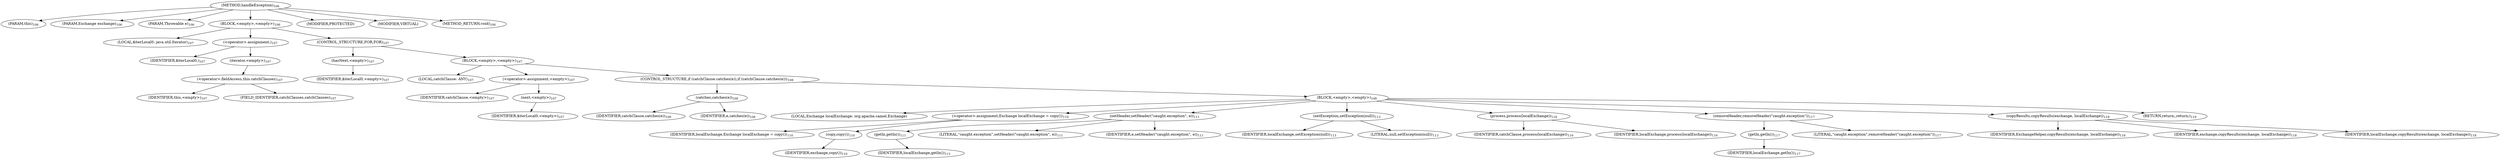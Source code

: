 digraph "handleException" {  
"234" [label = <(METHOD,handleException)<SUB>106</SUB>> ]
"235" [label = <(PARAM,this)<SUB>106</SUB>> ]
"236" [label = <(PARAM,Exchange exchange)<SUB>106</SUB>> ]
"237" [label = <(PARAM,Throwable e)<SUB>106</SUB>> ]
"238" [label = <(BLOCK,&lt;empty&gt;,&lt;empty&gt;)<SUB>106</SUB>> ]
"239" [label = <(LOCAL,$iterLocal0: java.util.Iterator)<SUB>107</SUB>> ]
"240" [label = <(&lt;operator&gt;.assignment,)<SUB>107</SUB>> ]
"241" [label = <(IDENTIFIER,$iterLocal0,)<SUB>107</SUB>> ]
"242" [label = <(iterator,&lt;empty&gt;)<SUB>107</SUB>> ]
"243" [label = <(&lt;operator&gt;.fieldAccess,this.catchClauses)<SUB>107</SUB>> ]
"244" [label = <(IDENTIFIER,this,&lt;empty&gt;)<SUB>107</SUB>> ]
"245" [label = <(FIELD_IDENTIFIER,catchClauses,catchClauses)<SUB>107</SUB>> ]
"246" [label = <(CONTROL_STRUCTURE,FOR,FOR)<SUB>107</SUB>> ]
"247" [label = <(hasNext,&lt;empty&gt;)<SUB>107</SUB>> ]
"248" [label = <(IDENTIFIER,$iterLocal0,&lt;empty&gt;)<SUB>107</SUB>> ]
"249" [label = <(BLOCK,&lt;empty&gt;,&lt;empty&gt;)<SUB>107</SUB>> ]
"250" [label = <(LOCAL,catchClause: ANY)<SUB>107</SUB>> ]
"251" [label = <(&lt;operator&gt;.assignment,&lt;empty&gt;)<SUB>107</SUB>> ]
"252" [label = <(IDENTIFIER,catchClause,&lt;empty&gt;)<SUB>107</SUB>> ]
"253" [label = <(next,&lt;empty&gt;)<SUB>107</SUB>> ]
"254" [label = <(IDENTIFIER,$iterLocal0,&lt;empty&gt;)<SUB>107</SUB>> ]
"255" [label = <(CONTROL_STRUCTURE,if (catchClause.catches(e)),if (catchClause.catches(e)))<SUB>108</SUB>> ]
"256" [label = <(catches,catches(e))<SUB>108</SUB>> ]
"257" [label = <(IDENTIFIER,catchClause,catches(e))<SUB>108</SUB>> ]
"258" [label = <(IDENTIFIER,e,catches(e))<SUB>108</SUB>> ]
"259" [label = <(BLOCK,&lt;empty&gt;,&lt;empty&gt;)<SUB>108</SUB>> ]
"260" [label = <(LOCAL,Exchange localExchange: org.apache.camel.Exchange)> ]
"261" [label = <(&lt;operator&gt;.assignment,Exchange localExchange = copy())<SUB>110</SUB>> ]
"262" [label = <(IDENTIFIER,localExchange,Exchange localExchange = copy())<SUB>110</SUB>> ]
"263" [label = <(copy,copy())<SUB>110</SUB>> ]
"264" [label = <(IDENTIFIER,exchange,copy())<SUB>110</SUB>> ]
"265" [label = <(setHeader,setHeader(&quot;caught.exception&quot;, e))<SUB>111</SUB>> ]
"266" [label = <(getIn,getIn())<SUB>111</SUB>> ]
"267" [label = <(IDENTIFIER,localExchange,getIn())<SUB>111</SUB>> ]
"268" [label = <(LITERAL,&quot;caught.exception&quot;,setHeader(&quot;caught.exception&quot;, e))<SUB>111</SUB>> ]
"269" [label = <(IDENTIFIER,e,setHeader(&quot;caught.exception&quot;, e))<SUB>111</SUB>> ]
"270" [label = <(setException,setException(null))<SUB>113</SUB>> ]
"271" [label = <(IDENTIFIER,localExchange,setException(null))<SUB>113</SUB>> ]
"272" [label = <(LITERAL,null,setException(null))<SUB>113</SUB>> ]
"273" [label = <(process,process(localExchange))<SUB>116</SUB>> ]
"274" [label = <(IDENTIFIER,catchClause,process(localExchange))<SUB>116</SUB>> ]
"275" [label = <(IDENTIFIER,localExchange,process(localExchange))<SUB>116</SUB>> ]
"276" [label = <(removeHeader,removeHeader(&quot;caught.exception&quot;))<SUB>117</SUB>> ]
"277" [label = <(getIn,getIn())<SUB>117</SUB>> ]
"278" [label = <(IDENTIFIER,localExchange,getIn())<SUB>117</SUB>> ]
"279" [label = <(LITERAL,&quot;caught.exception&quot;,removeHeader(&quot;caught.exception&quot;))<SUB>117</SUB>> ]
"280" [label = <(copyResults,copyResults(exchange, localExchange))<SUB>118</SUB>> ]
"281" [label = <(IDENTIFIER,ExchangeHelper,copyResults(exchange, localExchange))<SUB>118</SUB>> ]
"282" [label = <(IDENTIFIER,exchange,copyResults(exchange, localExchange))<SUB>118</SUB>> ]
"283" [label = <(IDENTIFIER,localExchange,copyResults(exchange, localExchange))<SUB>118</SUB>> ]
"284" [label = <(RETURN,return;,return;)<SUB>119</SUB>> ]
"285" [label = <(MODIFIER,PROTECTED)> ]
"286" [label = <(MODIFIER,VIRTUAL)> ]
"287" [label = <(METHOD_RETURN,void)<SUB>106</SUB>> ]
  "234" -> "235" 
  "234" -> "236" 
  "234" -> "237" 
  "234" -> "238" 
  "234" -> "285" 
  "234" -> "286" 
  "234" -> "287" 
  "238" -> "239" 
  "238" -> "240" 
  "238" -> "246" 
  "240" -> "241" 
  "240" -> "242" 
  "242" -> "243" 
  "243" -> "244" 
  "243" -> "245" 
  "246" -> "247" 
  "246" -> "249" 
  "247" -> "248" 
  "249" -> "250" 
  "249" -> "251" 
  "249" -> "255" 
  "251" -> "252" 
  "251" -> "253" 
  "253" -> "254" 
  "255" -> "256" 
  "255" -> "259" 
  "256" -> "257" 
  "256" -> "258" 
  "259" -> "260" 
  "259" -> "261" 
  "259" -> "265" 
  "259" -> "270" 
  "259" -> "273" 
  "259" -> "276" 
  "259" -> "280" 
  "259" -> "284" 
  "261" -> "262" 
  "261" -> "263" 
  "263" -> "264" 
  "265" -> "266" 
  "265" -> "268" 
  "265" -> "269" 
  "266" -> "267" 
  "270" -> "271" 
  "270" -> "272" 
  "273" -> "274" 
  "273" -> "275" 
  "276" -> "277" 
  "276" -> "279" 
  "277" -> "278" 
  "280" -> "281" 
  "280" -> "282" 
  "280" -> "283" 
}
